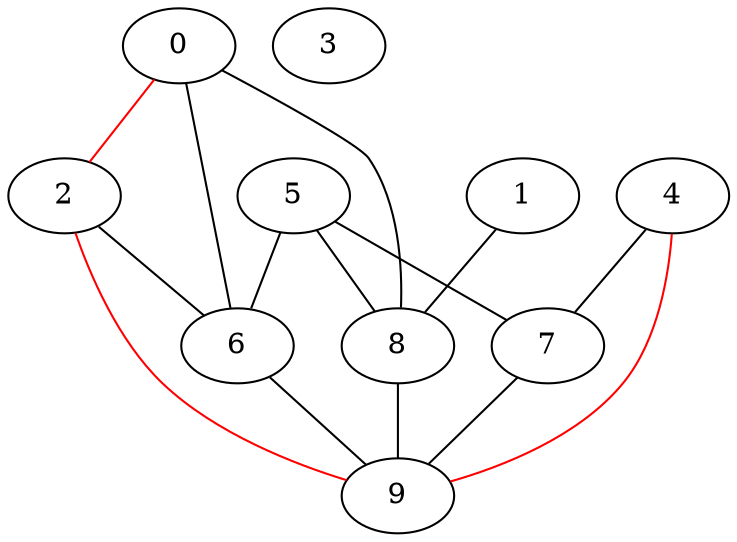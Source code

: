 graph five{
	0 -- 2[color=red];
	0 -- 6;
	0 -- 8;
	1 -- 8;
	2 -- 6;
	2 -- 9[color=red];
	3;
	4 -- 7;
	4 -- 9[color=red];
	5 -- 6;
	5 -- 7;
	5 -- 8;
	6 -- 9;
	7 -- 9;
	8 -- 9;
	9
}
